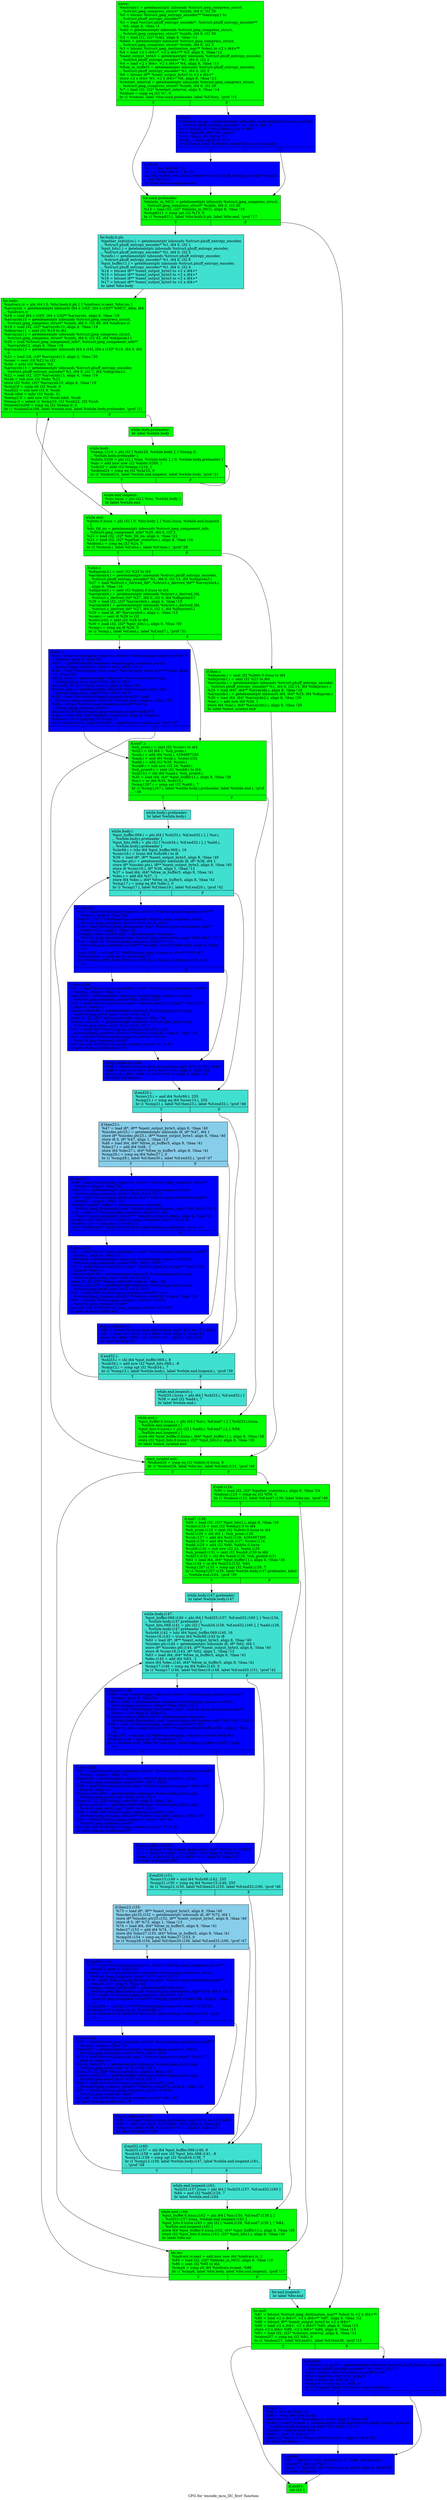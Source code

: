 digraph "CFG for 'encode_mcu_DC_first' function" {
	label="CFG for 'encode_mcu_DC_first' function";

	Node0x55c7e60 [shape=record, style = filled, fillcolor = green, label="{entry:\l  %entropy1 = getelementptr inbounds %struct.jpeg_compress_struct,\l... %struct.jpeg_compress_struct* %cinfo, i64 0, i32 59\l  %0 = bitcast %struct.jpeg_entropy_encoder** %entropy1 to\l... %struct.phuff_entropy_encoder**\l  %1 = load %struct.phuff_entropy_encoder*, %struct.phuff_entropy_encoder**\l... %0, align 8, !tbaa !3\l  %Al2 = getelementptr inbounds %struct.jpeg_compress_struct,\l... %struct.jpeg_compress_struct* %cinfo, i64 0, i32 50\l  %2 = load i32, i32* %Al2, align 8, !tbaa !11\l  %dest = getelementptr inbounds %struct.jpeg_compress_struct,\l... %struct.jpeg_compress_struct* %cinfo, i64 0, i32 5\l  %3 = bitcast %struct.jpeg_destination_mgr** %dest to \<2 x i64\>**\l  %4 = load \<2 x i64\>*, \<2 x i64\>** %3, align 8, !tbaa !12\l  %next_output_byte3 = getelementptr inbounds %struct.phuff_entropy_encoder,\l... %struct.phuff_entropy_encoder* %1, i64 0, i32 2\l  %5 = load \<2 x i64\>, \<2 x i64\>* %4, align 8, !tbaa !13\l  %free_in_buffer5 = getelementptr inbounds %struct.phuff_entropy_encoder,\l... %struct.phuff_entropy_encoder* %1, i64 0, i32 3\l  %6 = bitcast i8** %next_output_byte3 to \<2 x i64\>*\l  store \<2 x i64\> %5, \<2 x i64\>* %6, align 8, !tbaa !13\l  %restart_interval = getelementptr inbounds %struct.jpeg_compress_struct,\l... %struct.jpeg_compress_struct* %cinfo, i64 0, i32 29\l  %7 = load i32, i32* %restart_interval, align 8, !tbaa !14\l  %tobool = icmp eq i32 %7, 0\l  br i1 %tobool, label %for.cond.preheader, label %if.then, !prof !15\l|{<s0>T|<s1>F}}"];
	Node0x55c7e60:s0 -> Node0x55c9bc0;
	Node0x55c7e60:s1 -> Node0x55c9cc0;
	Node0x55c9cc0 [shape=record, style = filled, fillcolor = blue, label="{if.then:                                          \l  %restarts_to_go = getelementptr inbounds %struct.phuff_entropy_encoder,\l... %struct.phuff_entropy_encoder* %1, i64 0, i32 12\l  %8 = bitcast i32* %restarts_to_go to i64*\l  %9 = load i64, i64* %8, align 8\l  %10 = trunc i64 %9 to i32\l  %cmp = icmp eq i32 %10, 0\l  br i1 %cmp, label %if.then6, label %for.cond.preheader\l|{<s0>T|<s1>F}}"];
	Node0x55c9cc0:s0 -> Node0x55c8520;
	Node0x55c9cc0:s1 -> Node0x55c9bc0;
	Node0x55c8520 [shape=record, style = filled, fillcolor = blue, label="{if.then6:                                         \l  %11 = lshr i64 %9, 32\l  %12 = trunc i64 %11 to i32\l  tail call fastcc void @emit_restart(%struct.phuff_entropy_encoder* nonnull\l... %1, i32 %12)\l  br label %for.cond.preheader\l}"];
	Node0x55c8520 -> Node0x55c9bc0;
	Node0x55c9bc0 [shape=record, style = filled, fillcolor = green, label="{for.cond.preheader:                               \l  %blocks_in_MCU = getelementptr inbounds %struct.jpeg_compress_struct,\l... %struct.jpeg_compress_struct* %cinfo, i64 0, i32 45\l  %13 = load i32, i32* %blocks_in_MCU, align 8, !tbaa !16\l  %cmp8211 = icmp sgt i32 %13, 0\l  br i1 %cmp8211, label %for.body.lr.ph, label %for.end, !prof !17\l|{<s0>T|<s1>F}}"];
	Node0x55c9bc0:s0 -> Node0x55caa30;
	Node0x55c9bc0:s1 -> Node0x55cab10;
	Node0x55caa30 [shape=record, style = filled, fillcolor = turquoise, label="{for.body.lr.ph:                                   \l  %gather_statistics.i = getelementptr inbounds %struct.phuff_entropy_encoder,\l... %struct.phuff_entropy_encoder* %1, i64 0, i32 1\l  %put_bits1.i = getelementptr inbounds %struct.phuff_entropy_encoder,\l... %struct.phuff_entropy_encoder* %1, i64 0, i32 5\l  %cinfo.i = getelementptr inbounds %struct.phuff_entropy_encoder,\l... %struct.phuff_entropy_encoder* %1, i64 0, i32 6\l  %put_buffer11.i = getelementptr inbounds %struct.phuff_entropy_encoder,\l... %struct.phuff_entropy_encoder* %1, i64 0, i32 4\l  %14 = bitcast i8** %next_output_byte3 to \<2 x i64\>*\l  %15 = bitcast i8** %next_output_byte3 to \<2 x i64\>*\l  %16 = bitcast i8** %next_output_byte3 to \<2 x i64\>*\l  %17 = bitcast i8** %next_output_byte3 to \<2 x i64\>*\l  br label %for.body\l}"];
	Node0x55caa30 -> Node0x55cb2b0;
	Node0x55cb2b0 [shape=record, style = filled, fillcolor = green, label="{for.body:                                         \l  %indvars.iv = phi i64 [ 0, %for.body.lr.ph ], [ %indvars.iv.next, %for.inc ]\l  %arrayidx = getelementptr inbounds [64 x i16]*, [64 x i16]** %MCU_data, i64\l... %indvars.iv\l  %18 = load [64 x i16]*, [64 x i16]** %arrayidx, align 8, !tbaa !18\l  %arrayidx10 = getelementptr inbounds %struct.jpeg_compress_struct,\l... %struct.jpeg_compress_struct* %cinfo, i64 0, i32 46, i64 %indvars.iv\l  %19 = load i32, i32* %arrayidx10, align 4, !tbaa !19\l  %idxprom11 = sext i32 %19 to i64\l  %arrayidx12 = getelementptr inbounds %struct.jpeg_compress_struct,\l... %struct.jpeg_compress_struct* %cinfo, i64 0, i32 42, i64 %idxprom11\l  %20 = load %struct.jpeg_component_info*, %struct.jpeg_component_info**\l... %arrayidx12, align 8, !tbaa !18\l  %arrayidx13 = getelementptr inbounds [64 x i16], [64 x i16]* %18, i64 0, i64\l... 0\l  %21 = load i16, i16* %arrayidx13, align 2, !tbaa !20\l  %conv = sext i16 %21 to i32\l  %shr = ashr i32 %conv, %2\l  %arrayidx15 = getelementptr inbounds %struct.phuff_entropy_encoder,\l... %struct.phuff_entropy_encoder* %1, i64 0, i32 7, i64 %idxprom11\l  %22 = load i32, i32* %arrayidx15, align 4, !tbaa !19\l  %sub = sub nsw i32 %shr, %22\l  store i32 %shr, i32* %arrayidx15, align 4, !tbaa !19\l  %cmp19 = icmp slt i32 %sub, 0\l  %sub22 = sub nsw i32 0, %sub\l  %sub.lobit = ashr i32 %sub, 31\l  %temp2.0 = add nsw i32 %sub.lobit, %sub\l  %temp.0 = select i1 %cmp19, i32 %sub22, i32 %sub\l  %tobool24208 = icmp eq i32 %temp.0, 0\l  br i1 %tobool24208, label %while.end, label %while.body.preheader, !prof !21\l|{<s0>T|<s1>F}}"];
	Node0x55cb2b0:s0 -> Node0x55cc5c0;
	Node0x55cb2b0:s1 -> Node0x55cc6d0;
	Node0x55cc6d0 [shape=record, style = filled, fillcolor = green, label="{while.body.preheader:                             \l  br label %while.body\l}"];
	Node0x55cc6d0 -> Node0x55cc990;
	Node0x55cc990 [shape=record, style = filled, fillcolor = green, label="{while.body:                                       \l  %temp.1210 = phi i32 [ %shr25, %while.body ], [ %temp.0,\l... %while.body.preheader ]\l  %nbits.0209 = phi i32 [ %inc, %while.body ], [ 0, %while.body.preheader ]\l  %inc = add nuw nsw i32 %nbits.0209, 1\l  %shr25 = ashr i32 %temp.1210, 1\l  %tobool24 = icmp eq i32 %shr25, 0\l  br i1 %tobool24, label %while.end.loopexit, label %while.body, !prof !21\l|{<s0>T|<s1>F}}"];
	Node0x55cc990:s0 -> Node0x55cc750;
	Node0x55cc990:s1 -> Node0x55cc990;
	Node0x55cc750 [shape=record, style = filled, fillcolor = green, label="{while.end.loopexit:                               \l  %inc.lcssa = phi i32 [ %inc, %while.body ]\l  br label %while.end\l}"];
	Node0x55cc750 -> Node0x55cc5c0;
	Node0x55cc5c0 [shape=record, style = filled, fillcolor = green, label="{while.end:                                        \l  %nbits.0.lcssa = phi i32 [ 0, %for.body ], [ %inc.lcssa, %while.end.loopexit\l... ]\l  %dc_tbl_no = getelementptr inbounds %struct.jpeg_component_info,\l... %struct.jpeg_component_info* %20, i64 0, i32 5\l  %23 = load i32, i32* %dc_tbl_no, align 4, !tbaa !22\l  %24 = load i32, i32* %gather_statistics.i, align 8, !tbaa !24\l  %tobool.i = icmp eq i32 %24, 0\l  br i1 %tobool.i, label %if.else.i, label %if.then.i, !prof !28\l|{<s0>T|<s1>F}}"];
	Node0x55cc5c0:s0 -> Node0x55ce7e0;
	Node0x55cc5c0:s1 -> Node0x55ce8c0;
	Node0x55ce8c0 [shape=record, style = filled, fillcolor = green, label="{if.then.i:                                        \l  %idxprom.i = sext i32 %nbits.0.lcssa to i64\l  %idxprom1.i = sext i32 %23 to i64\l  %arrayidx.i = getelementptr inbounds %struct.phuff_entropy_encoder,\l... %struct.phuff_entropy_encoder* %1, i64 0, i32 15, i64 %idxprom1.i\l  %25 = load i64*, i64** %arrayidx.i, align 8, !tbaa !18\l  %arrayidx2.i = getelementptr inbounds i64, i64* %25, i64 %idxprom.i\l  %26 = load i64, i64* %arrayidx2.i, align 8, !tbaa !29\l  %inc.i = add nsw i64 %26, 1\l  store i64 %inc.i, i64* %arrayidx2.i, align 8, !tbaa !29\l  br label %emit_symbol.exit\l}"];
	Node0x55ce8c0 -> Node0x55c1cd0;
	Node0x55ce7e0 [shape=record, style = filled, fillcolor = green, label="{if.else.i:                                        \l  %idxprom3.i = sext i32 %23 to i64\l  %arrayidx4.i = getelementptr inbounds %struct.phuff_entropy_encoder,\l... %struct.phuff_entropy_encoder* %1, i64 0, i32 14, i64 %idxprom3.i\l  %27 = load %struct.c_derived_tbl*, %struct.c_derived_tbl** %arrayidx4.i,\l... align 8, !tbaa !18\l  %idxprom5.i = sext i32 %nbits.0.lcssa to i64\l  %arrayidx6.i = getelementptr inbounds %struct.c_derived_tbl,\l... %struct.c_derived_tbl* %27, i64 0, i32 0, i64 %idxprom5.i\l  %28 = load i32, i32* %arrayidx6.i, align 4, !tbaa !19\l  %arrayidx8.i = getelementptr inbounds %struct.c_derived_tbl,\l... %struct.c_derived_tbl* %27, i64 0, i32 1, i64 %idxprom5.i\l  %29 = load i8, i8* %arrayidx8.i, align 1, !tbaa !13\l  %conv.i = sext i8 %29 to i32\l  %conv.i102 = zext i32 %28 to i64\l  %30 = load i32, i32* %put_bits1.i, align 8, !tbaa !30\l  %cmp.i = icmp eq i8 %29, 0\l  br i1 %cmp.i, label %if.end.i, label %if.end7.i, !prof !31\l|{<s0>T|<s1>F}}"];
	Node0x55ce7e0:s0 -> Node0x55bf650;
	Node0x55ce7e0:s1 -> Node0x55bf730;
	Node0x55bf650 [shape=record, style = filled, fillcolor = blue, label="{if.end.i:                                         \l  %31 = load %struct.jpeg_compress_struct*, %struct.jpeg_compress_struct**\l... %cinfo.i, align 8, !tbaa !32\l  %err.i = getelementptr inbounds %struct.jpeg_compress_struct,\l... %struct.jpeg_compress_struct* %31, i64 0, i32 0\l  %32 = load %struct.jpeg_error_mgr*, %struct.jpeg_error_mgr** %err.i, align\l... 8, !tbaa !33\l  %msg_code.i = getelementptr inbounds %struct.jpeg_error_mgr,\l... %struct.jpeg_error_mgr* %32, i64 0, i32 5\l  store i32 39, i32* %msg_code.i, align 8, !tbaa !34\l  %error_exit.i = getelementptr inbounds %struct.jpeg_error_mgr,\l... %struct.jpeg_error_mgr* %32, i64 0, i32 0\l  %33 = load void (%struct.jpeg_common_struct*)*, void\l... (%struct.jpeg_common_struct*)** %error_exit.i, align 8, !tbaa !36\l  %34 = bitcast %struct.jpeg_compress_struct* %31 to\l... %struct.jpeg_common_struct*\l  tail call void %33(%struct.jpeg_common_struct* %34) #3\l  %.pre = load i32, i32* %gather_statistics.i, align 8, !tbaa !24\l  %tobool.i105 = icmp eq i32 %.pre, 0\l  br i1 %tobool.i105, label %if.end7.i, label %emit_symbol.exit, !prof !37\l|{<s0>T|<s1>F}}"];
	Node0x55bf650:s0 -> Node0x55bf730;
	Node0x55bf650:s1 -> Node0x55c1cd0;
	Node0x55bf730 [shape=record, style = filled, fillcolor = green, label="{if.end7.i:                                        \l  %sh_prom.i = zext i32 %conv.i to i64\l  %shl.i = shl i64 1, %sh_prom.i\l  %sub.i = add i64 %shl.i, 4294967295\l  %and.i = and i64 %sub.i, %conv.i102\l  %add.i = add i32 %30, %conv.i\l  %sub8.i = sub nsw i32 24, %add.i\l  %sh_prom9.i = zext i32 %sub8.i to i64\l  %shl10.i = shl i64 %and.i, %sh_prom9.i\l  %35 = load i64, i64* %put_buffer11.i, align 8, !tbaa !38\l  %or.i = or i64 %35, %shl10.i\l  %cmp1267.i = icmp sgt i32 %add.i, 7\l  br i1 %cmp1267.i, label %while.body.i.preheader, label %while.end.i, !prof\l... !39\l|{<s0>T|<s1>F}}"];
	Node0x55bf730:s0 -> Node0x55c09e0;
	Node0x55bf730:s1 -> Node0x55c0ae0;
	Node0x55c09e0 [shape=record, style = filled, fillcolor = turquoise, label="{while.body.i.preheader:                           \l  br label %while.body.i\l}"];
	Node0x55c09e0 -> Node0x55d94f0;
	Node0x55d94f0 [shape=record, style = filled, fillcolor = turquoise, label="{while.body.i:                                     \l  %put_buffer.069.i = phi i64 [ %shl33.i, %if.end32.i ], [ %or.i,\l... %while.body.i.preheader ]\l  %put_bits.068.i = phi i32 [ %sub34.i, %if.end32.i ], [ %add.i,\l... %while.body.i.preheader ]\l  %shr66.i = lshr i64 %put_buffer.069.i, 16\l  %conv16.i = trunc i64 %shr66.i to i8\l  %36 = load i8*, i8** %next_output_byte3, align 8, !tbaa !40\l  %incdec.ptr.i = getelementptr inbounds i8, i8* %36, i64 1\l  store i8* %incdec.ptr.i, i8** %next_output_byte3, align 8, !tbaa !40\l  store i8 %conv16.i, i8* %36, align 1, !tbaa !13\l  %37 = load i64, i64* %free_in_buffer5, align 8, !tbaa !41\l  %dec.i = add i64 %37, -1\l  store i64 %dec.i, i64* %free_in_buffer5, align 8, !tbaa !41\l  %cmp17.i = icmp eq i64 %dec.i, 0\l  br i1 %cmp17.i, label %if.then19.i, label %if.end20.i, !prof !42\l|{<s0>T|<s1>F}}"];
	Node0x55d94f0:s0 -> Node0x55ccfd0;
	Node0x55d94f0:s1 -> Node0x55cd0b0;
	Node0x55ccfd0 [shape=record, style = filled, fillcolor = blue, label="{if.then19.i:                                      \l  %38 = load %struct.jpeg_compress_struct*, %struct.jpeg_compress_struct**\l... %cinfo.i, align 8, !tbaa !32\l  %dest1.i181 = getelementptr inbounds %struct.jpeg_compress_struct,\l... %struct.jpeg_compress_struct* %38, i64 0, i32 5\l  %39 = load %struct.jpeg_destination_mgr*, %struct.jpeg_destination_mgr**\l... %dest1.i181, align 8, !tbaa !12\l  %empty_output_buffer.i182 = getelementptr inbounds\l... %struct.jpeg_destination_mgr, %struct.jpeg_destination_mgr* %39, i64 0, i32 3\l  %40 = load i32 (%struct.jpeg_compress_struct*)*, i32\l... (%struct.jpeg_compress_struct*)** %empty_output_buffer.i182, align 8, !tbaa\l... !43\l  %call.i183 = tail call i32 %40(%struct.jpeg_compress_struct* %38) #3\l  %tobool.i184 = icmp eq i32 %call.i183, 0\l  br i1 %tobool.i184, label %if.then.i188, label %dump_buffer.exit193, !prof\l... !45\l|{<s0>T|<s1>F}}"];
	Node0x55ccfd0:s0 -> Node0x55dc330;
	Node0x55ccfd0:s1 -> Node0x55dc440;
	Node0x55dc330 [shape=record, style = filled, fillcolor = blue, label="{if.then.i188:                                     \l  %41 = load %struct.jpeg_compress_struct*, %struct.jpeg_compress_struct**\l... %cinfo.i, align 8, !tbaa !32\l  %err.i185 = getelementptr inbounds %struct.jpeg_compress_struct,\l... %struct.jpeg_compress_struct* %41, i64 0, i32 0\l  %42 = load %struct.jpeg_error_mgr*, %struct.jpeg_error_mgr** %err.i185,\l... align 8, !tbaa !33\l  %msg_code.i186 = getelementptr inbounds %struct.jpeg_error_mgr,\l... %struct.jpeg_error_mgr* %42, i64 0, i32 5\l  store i32 22, i32* %msg_code.i186, align 8, !tbaa !34\l  %error_exit.i187 = getelementptr inbounds %struct.jpeg_error_mgr,\l... %struct.jpeg_error_mgr* %42, i64 0, i32 0\l  %43 = load void (%struct.jpeg_common_struct*)*, void\l... (%struct.jpeg_common_struct*)** %error_exit.i187, align 8, !tbaa !36\l  %44 = bitcast %struct.jpeg_compress_struct* %41 to\l... %struct.jpeg_common_struct*\l  tail call void %43(%struct.jpeg_common_struct* %44) #3\l  br label %dump_buffer.exit193\l}"];
	Node0x55dc330 -> Node0x55dc440;
	Node0x55dc440 [shape=record, style = filled, fillcolor = blue, label="{dump_buffer.exit193:                              \l  %45 = bitcast %struct.jpeg_destination_mgr* %39 to \<2 x i64\>*\l  %46 = load \<2 x i64\>, \<2 x i64\>* %45, align 8, !tbaa !13\l  store \<2 x i64\> %46, \<2 x i64\>* %14, align 8, !tbaa !13\l  br label %if.end20.i\l}"];
	Node0x55dc440 -> Node0x55cd0b0;
	Node0x55cd0b0 [shape=record, style = filled, fillcolor = turquoise, label="{if.end20.i:                                       \l  %conv15.i = and i64 %shr66.i, 255\l  %cmp21.i = icmp eq i64 %conv15.i, 255\l  br i1 %cmp21.i, label %if.then23.i, label %if.end32.i, !prof !46\l|{<s0>T|<s1>F}}"];
	Node0x55cd0b0:s0 -> Node0x55af860;
	Node0x55cd0b0:s1 -> Node0x55d9610;
	Node0x55af860 [shape=record, style = filled, fillcolor = skyblue, label="{if.then23.i:                                      \l  %47 = load i8*, i8** %next_output_byte3, align 8, !tbaa !40\l  %incdec.ptr25.i = getelementptr inbounds i8, i8* %47, i64 1\l  store i8* %incdec.ptr25.i, i8** %next_output_byte3, align 8, !tbaa !40\l  store i8 0, i8* %47, align 1, !tbaa !13\l  %48 = load i64, i64* %free_in_buffer5, align 8, !tbaa !41\l  %dec27.i = add i64 %48, -1\l  store i64 %dec27.i, i64* %free_in_buffer5, align 8, !tbaa !41\l  %cmp28.i = icmp eq i64 %dec27.i, 0\l  br i1 %cmp28.i, label %if.then30.i, label %if.end32.i, !prof !47\l|{<s0>T|<s1>F}}"];
	Node0x55af860:s0 -> Node0x55ddb50;
	Node0x55af860:s1 -> Node0x55d9610;
	Node0x55ddb50 [shape=record, style = filled, fillcolor = blue, label="{if.then30.i:                                      \l  %49 = load %struct.jpeg_compress_struct*, %struct.jpeg_compress_struct**\l... %cinfo.i, align 8, !tbaa !32\l  %dest1.i = getelementptr inbounds %struct.jpeg_compress_struct,\l... %struct.jpeg_compress_struct* %49, i64 0, i32 5\l  %50 = load %struct.jpeg_destination_mgr*, %struct.jpeg_destination_mgr**\l... %dest1.i, align 8, !tbaa !12\l  %empty_output_buffer.i = getelementptr inbounds\l... %struct.jpeg_destination_mgr, %struct.jpeg_destination_mgr* %50, i64 0, i32 3\l  %51 = load i32 (%struct.jpeg_compress_struct*)*, i32\l... (%struct.jpeg_compress_struct*)** %empty_output_buffer.i, align 8, !tbaa !43\l  %call.i = tail call i32 %51(%struct.jpeg_compress_struct* %49) #3\l  %tobool.i107 = icmp eq i32 %call.i, 0\l  br i1 %tobool.i107, label %if.then.i111, label %dump_buffer.exit, !prof !45\l|{<s0>T|<s1>F}}"];
	Node0x55ddb50:s0 -> Node0x55de800;
	Node0x55ddb50:s1 -> Node0x55de910;
	Node0x55de800 [shape=record, style = filled, fillcolor = blue, label="{if.then.i111:                                     \l  %52 = load %struct.jpeg_compress_struct*, %struct.jpeg_compress_struct**\l... %cinfo.i, align 8, !tbaa !32\l  %err.i108 = getelementptr inbounds %struct.jpeg_compress_struct,\l... %struct.jpeg_compress_struct* %52, i64 0, i32 0\l  %53 = load %struct.jpeg_error_mgr*, %struct.jpeg_error_mgr** %err.i108,\l... align 8, !tbaa !33\l  %msg_code.i109 = getelementptr inbounds %struct.jpeg_error_mgr,\l... %struct.jpeg_error_mgr* %53, i64 0, i32 5\l  store i32 22, i32* %msg_code.i109, align 8, !tbaa !34\l  %error_exit.i110 = getelementptr inbounds %struct.jpeg_error_mgr,\l... %struct.jpeg_error_mgr* %53, i64 0, i32 0\l  %54 = load void (%struct.jpeg_common_struct*)*, void\l... (%struct.jpeg_common_struct*)** %error_exit.i110, align 8, !tbaa !36\l  %55 = bitcast %struct.jpeg_compress_struct* %52 to\l... %struct.jpeg_common_struct*\l  tail call void %54(%struct.jpeg_common_struct* %55) #3\l  br label %dump_buffer.exit\l}"];
	Node0x55de800 -> Node0x55de910;
	Node0x55de910 [shape=record, style = filled, fillcolor = blue, label="{dump_buffer.exit:                                 \l  %56 = bitcast %struct.jpeg_destination_mgr* %50 to \<2 x i64\>*\l  %57 = load \<2 x i64\>, \<2 x i64\>* %56, align 8, !tbaa !13\l  store \<2 x i64\> %57, \<2 x i64\>* %15, align 8, !tbaa !13\l  br label %if.end32.i\l}"];
	Node0x55de910 -> Node0x55d9610;
	Node0x55d9610 [shape=record, style = filled, fillcolor = turquoise, label="{if.end32.i:                                       \l  %shl33.i = shl i64 %put_buffer.069.i, 8\l  %sub34.i = add nsw i32 %put_bits.068.i, -8\l  %cmp12.i = icmp sgt i32 %sub34.i, 7\l  br i1 %cmp12.i, label %while.body.i, label %while.end.loopexit.i, !prof !39\l|{<s0>T|<s1>F}}"];
	Node0x55d9610:s0 -> Node0x55d94f0;
	Node0x55d9610:s1 -> Node0x55df910;
	Node0x55df910 [shape=record, style = filled, fillcolor = turquoise, label="{while.end.loopexit.i:                             \l  %shl33.i.lcssa = phi i64 [ %shl33.i, %if.end32.i ]\l  %58 = and i32 %add.i, 7\l  br label %while.end.i\l}"];
	Node0x55df910 -> Node0x55c0ae0;
	Node0x55c0ae0 [shape=record, style = filled, fillcolor = green, label="{while.end.i:                                      \l  %put_buffer.0.lcssa.i = phi i64 [ %or.i, %if.end7.i ], [ %shl33.i.lcssa,\l... %while.end.loopexit.i ]\l  %put_bits.0.lcssa.i = phi i32 [ %add.i, %if.end7.i ], [ %58,\l... %while.end.loopexit.i ]\l  store i64 %put_buffer.0.lcssa.i, i64* %put_buffer11.i, align 8, !tbaa !38\l  store i32 %put_bits.0.lcssa.i, i32* %put_bits1.i, align 8, !tbaa !30\l  br label %emit_symbol.exit\l}"];
	Node0x55c0ae0 -> Node0x55c1cd0;
	Node0x55c1cd0 [shape=record, style = filled, fillcolor = green, label="{emit_symbol.exit:                                 \l  %tobool26 = icmp eq i32 %nbits.0.lcssa, 0\l  br i1 %tobool26, label %for.inc, label %if.end.i124, !prof !48\l|{<s0>T|<s1>F}}"];
	Node0x55c1cd0:s0 -> Node0x55cb400;
	Node0x55c1cd0:s1 -> Node0x55e03f0;
	Node0x55e03f0 [shape=record, style = filled, fillcolor = green, label="{if.end.i124:                                      \l  %59 = load i32, i32* %gather_statistics.i, align 8, !tbaa !24\l  %tobool.i123 = icmp eq i32 %59, 0\l  br i1 %tobool.i123, label %if.end7.i136, label %for.inc, !prof !49\l|{<s0>T|<s1>F}}"];
	Node0x55e03f0:s0 -> Node0x55e0690;
	Node0x55e03f0:s1 -> Node0x55cb400;
	Node0x55e0690 [shape=record, style = filled, fillcolor = green, label="{if.end7.i136:                                     \l  %60 = load i32, i32* %put_bits1.i, align 8, !tbaa !30\l  %conv.i114 = zext i32 %temp2.0 to i64\l  %sh_prom.i125 = zext i32 %nbits.0.lcssa to i64\l  %shl.i126 = shl i64 1, %sh_prom.i125\l  %sub.i127 = add i64 %shl.i126, 4294967295\l  %and.i128 = and i64 %sub.i127, %conv.i114\l  %add.i129 = add i32 %60, %nbits.0.lcssa\l  %sub8.i130 = sub nsw i32 24, %add.i129\l  %sh_prom9.i131 = zext i32 %sub8.i130 to i64\l  %shl10.i132 = shl i64 %and.i128, %sh_prom9.i131\l  %61 = load i64, i64* %put_buffer11.i, align 8, !tbaa !38\l  %or.i134 = or i64 %shl10.i132, %61\l  %cmp1267.i135 = icmp sgt i32 %add.i129, 7\l  br i1 %cmp1267.i135, label %while.body.i147.preheader, label\l... %while.end.i164, !prof !39\l|{<s0>T|<s1>F}}"];
	Node0x55e0690:s0 -> Node0x55e10c0;
	Node0x55e0690:s1 -> Node0x55e11e0;
	Node0x55e10c0 [shape=record, style = filled, fillcolor = turquoise, label="{while.body.i147.preheader:                        \l  br label %while.body.i147\l}"];
	Node0x55e10c0 -> Node0x55e1350;
	Node0x55e1350 [shape=record, style = filled, fillcolor = turquoise, label="{while.body.i147:                                  \l  %put_buffer.069.i140 = phi i64 [ %shl33.i157, %if.end32.i160 ], [ %or.i134,\l... %while.body.i147.preheader ]\l  %put_bits.068.i141 = phi i32 [ %sub34.i158, %if.end32.i160 ], [ %add.i129,\l... %while.body.i147.preheader ]\l  %shr66.i142 = lshr i64 %put_buffer.069.i140, 16\l  %conv16.i143 = trunc i64 %shr66.i142 to i8\l  %62 = load i8*, i8** %next_output_byte3, align 8, !tbaa !40\l  %incdec.ptr.i144 = getelementptr inbounds i8, i8* %62, i64 1\l  store i8* %incdec.ptr.i144, i8** %next_output_byte3, align 8, !tbaa !40\l  store i8 %conv16.i143, i8* %62, align 1, !tbaa !13\l  %63 = load i64, i64* %free_in_buffer5, align 8, !tbaa !41\l  %dec.i145 = add i64 %63, -1\l  store i64 %dec.i145, i64* %free_in_buffer5, align 8, !tbaa !41\l  %cmp17.i146 = icmp eq i64 %dec.i145, 0\l  br i1 %cmp17.i146, label %if.then19.i148, label %if.end20.i151, !prof !42\l|{<s0>T|<s1>F}}"];
	Node0x55e1350:s0 -> Node0x55e1d80;
	Node0x55e1350:s1 -> Node0x55e1e60;
	Node0x55e1d80 [shape=record, style = filled, fillcolor = blue, label="{if.then19.i148:                                   \l  %64 = load %struct.jpeg_compress_struct*, %struct.jpeg_compress_struct**\l... %cinfo.i, align 8, !tbaa !32\l  %dest1.i195 = getelementptr inbounds %struct.jpeg_compress_struct,\l... %struct.jpeg_compress_struct* %64, i64 0, i32 5\l  %65 = load %struct.jpeg_destination_mgr*, %struct.jpeg_destination_mgr**\l... %dest1.i195, align 8, !tbaa !12\l  %empty_output_buffer.i196 = getelementptr inbounds\l... %struct.jpeg_destination_mgr, %struct.jpeg_destination_mgr* %65, i64 0, i32 3\l  %66 = load i32 (%struct.jpeg_compress_struct*)*, i32\l... (%struct.jpeg_compress_struct*)** %empty_output_buffer.i196, align 8, !tbaa\l... !43\l  %call.i197 = tail call i32 %66(%struct.jpeg_compress_struct* %64) #3\l  %tobool.i198 = icmp eq i32 %call.i197, 0\l  br i1 %tobool.i198, label %if.then.i202, label %dump_buffer.exit207, !prof\l... !45\l|{<s0>T|<s1>F}}"];
	Node0x55e1d80:s0 -> Node0x55c8980;
	Node0x55e1d80:s1 -> Node0x55c8a90;
	Node0x55c8980 [shape=record, style = filled, fillcolor = blue, label="{if.then.i202:                                     \l  %67 = load %struct.jpeg_compress_struct*, %struct.jpeg_compress_struct**\l... %cinfo.i, align 8, !tbaa !32\l  %err.i199 = getelementptr inbounds %struct.jpeg_compress_struct,\l... %struct.jpeg_compress_struct* %67, i64 0, i32 0\l  %68 = load %struct.jpeg_error_mgr*, %struct.jpeg_error_mgr** %err.i199,\l... align 8, !tbaa !33\l  %msg_code.i200 = getelementptr inbounds %struct.jpeg_error_mgr,\l... %struct.jpeg_error_mgr* %68, i64 0, i32 5\l  store i32 22, i32* %msg_code.i200, align 8, !tbaa !34\l  %error_exit.i201 = getelementptr inbounds %struct.jpeg_error_mgr,\l... %struct.jpeg_error_mgr* %68, i64 0, i32 0\l  %69 = load void (%struct.jpeg_common_struct*)*, void\l... (%struct.jpeg_common_struct*)** %error_exit.i201, align 8, !tbaa !36\l  %70 = bitcast %struct.jpeg_compress_struct* %67 to\l... %struct.jpeg_common_struct*\l  tail call void %69(%struct.jpeg_common_struct* %70) #3\l  br label %dump_buffer.exit207\l}"];
	Node0x55c8980 -> Node0x55c8a90;
	Node0x55c8a90 [shape=record, style = filled, fillcolor = blue, label="{dump_buffer.exit207:                              \l  %71 = bitcast %struct.jpeg_destination_mgr* %65 to \<2 x i64\>*\l  %72 = load \<2 x i64\>, \<2 x i64\>* %71, align 8, !tbaa !13\l  store \<2 x i64\> %72, \<2 x i64\>* %16, align 8, !tbaa !13\l  br label %if.end20.i151\l}"];
	Node0x55c8a90 -> Node0x55e1e60;
	Node0x55e1e60 [shape=record, style = filled, fillcolor = turquoise, label="{if.end20.i151:                                    \l  %conv15.i149 = and i64 %shr66.i142, 255\l  %cmp21.i150 = icmp eq i64 %conv15.i149, 255\l  br i1 %cmp21.i150, label %if.then23.i155, label %if.end32.i160, !prof !46\l|{<s0>T|<s1>F}}"];
	Node0x55e1e60:s0 -> Node0x55e3ab0;
	Node0x55e1e60:s1 -> Node0x55e1470;
	Node0x55e3ab0 [shape=record, style = filled, fillcolor = skyblue, label="{if.then23.i155:                                   \l  %73 = load i8*, i8** %next_output_byte3, align 8, !tbaa !40\l  %incdec.ptr25.i152 = getelementptr inbounds i8, i8* %73, i64 1\l  store i8* %incdec.ptr25.i152, i8** %next_output_byte3, align 8, !tbaa !40\l  store i8 0, i8* %73, align 1, !tbaa !13\l  %74 = load i64, i64* %free_in_buffer5, align 8, !tbaa !41\l  %dec27.i153 = add i64 %74, -1\l  store i64 %dec27.i153, i64* %free_in_buffer5, align 8, !tbaa !41\l  %cmp28.i154 = icmp eq i64 %dec27.i153, 0\l  br i1 %cmp28.i154, label %if.then30.i156, label %if.end32.i160, !prof !47\l|{<s0>T|<s1>F}}"];
	Node0x55e3ab0:s0 -> Node0x55e4600;
	Node0x55e3ab0:s1 -> Node0x55e1470;
	Node0x55e4600 [shape=record, style = filled, fillcolor = blue, label="{if.then30.i156:                                   \l  %75 = load %struct.jpeg_compress_struct*, %struct.jpeg_compress_struct**\l... %cinfo.i, align 8, !tbaa !32\l  %dest1.i167 = getelementptr inbounds %struct.jpeg_compress_struct,\l... %struct.jpeg_compress_struct* %75, i64 0, i32 5\l  %76 = load %struct.jpeg_destination_mgr*, %struct.jpeg_destination_mgr**\l... %dest1.i167, align 8, !tbaa !12\l  %empty_output_buffer.i168 = getelementptr inbounds\l... %struct.jpeg_destination_mgr, %struct.jpeg_destination_mgr* %76, i64 0, i32 3\l  %77 = load i32 (%struct.jpeg_compress_struct*)*, i32\l... (%struct.jpeg_compress_struct*)** %empty_output_buffer.i168, align 8, !tbaa\l... !43\l  %call.i169 = tail call i32 %77(%struct.jpeg_compress_struct* %75) #3\l  %tobool.i170 = icmp eq i32 %call.i169, 0\l  br i1 %tobool.i170, label %if.then.i174, label %dump_buffer.exit179, !prof\l... !45\l|{<s0>T|<s1>F}}"];
	Node0x55e4600:s0 -> Node0x55e51b0;
	Node0x55e4600:s1 -> Node0x55e52c0;
	Node0x55e51b0 [shape=record, style = filled, fillcolor = blue, label="{if.then.i174:                                     \l  %78 = load %struct.jpeg_compress_struct*, %struct.jpeg_compress_struct**\l... %cinfo.i, align 8, !tbaa !32\l  %err.i171 = getelementptr inbounds %struct.jpeg_compress_struct,\l... %struct.jpeg_compress_struct* %78, i64 0, i32 0\l  %79 = load %struct.jpeg_error_mgr*, %struct.jpeg_error_mgr** %err.i171,\l... align 8, !tbaa !33\l  %msg_code.i172 = getelementptr inbounds %struct.jpeg_error_mgr,\l... %struct.jpeg_error_mgr* %79, i64 0, i32 5\l  store i32 22, i32* %msg_code.i172, align 8, !tbaa !34\l  %error_exit.i173 = getelementptr inbounds %struct.jpeg_error_mgr,\l... %struct.jpeg_error_mgr* %79, i64 0, i32 0\l  %80 = load void (%struct.jpeg_common_struct*)*, void\l... (%struct.jpeg_common_struct*)** %error_exit.i173, align 8, !tbaa !36\l  %81 = bitcast %struct.jpeg_compress_struct* %78 to\l... %struct.jpeg_common_struct*\l  tail call void %80(%struct.jpeg_common_struct* %81) #3\l  br label %dump_buffer.exit179\l}"];
	Node0x55e51b0 -> Node0x55e52c0;
	Node0x55e52c0 [shape=record, style = filled, fillcolor = blue, label="{dump_buffer.exit179:                              \l  %82 = bitcast %struct.jpeg_destination_mgr* %76 to \<2 x i64\>*\l  %83 = load \<2 x i64\>, \<2 x i64\>* %82, align 8, !tbaa !13\l  store \<2 x i64\> %83, \<2 x i64\>* %17, align 8, !tbaa !13\l  br label %if.end32.i160\l}"];
	Node0x55e52c0 -> Node0x55e1470;
	Node0x55e1470 [shape=record, style = filled, fillcolor = turquoise, label="{if.end32.i160:                                    \l  %shl33.i157 = shl i64 %put_buffer.069.i140, 8\l  %sub34.i158 = add nsw i32 %put_bits.068.i141, -8\l  %cmp12.i159 = icmp sgt i32 %sub34.i158, 7\l  br i1 %cmp12.i159, label %while.body.i147, label %while.end.loopexit.i161,\l... !prof !39\l|{<s0>T|<s1>F}}"];
	Node0x55e1470:s0 -> Node0x55e1350;
	Node0x55e1470:s1 -> Node0x55e5c80;
	Node0x55e5c80 [shape=record, style = filled, fillcolor = turquoise, label="{while.end.loopexit.i161:                          \l  %shl33.i157.lcssa = phi i64 [ %shl33.i157, %if.end32.i160 ]\l  %84 = and i32 %add.i129, 7\l  br label %while.end.i164\l}"];
	Node0x55e5c80 -> Node0x55e11e0;
	Node0x55e11e0 [shape=record, style = filled, fillcolor = green, label="{while.end.i164:                                   \l  %put_buffer.0.lcssa.i162 = phi i64 [ %or.i134, %if.end7.i136 ], [\l... %shl33.i157.lcssa, %while.end.loopexit.i161 ]\l  %put_bits.0.lcssa.i163 = phi i32 [ %add.i129, %if.end7.i136 ], [ %84,\l... %while.end.loopexit.i161 ]\l  store i64 %put_buffer.0.lcssa.i162, i64* %put_buffer11.i, align 8, !tbaa !38\l  store i32 %put_bits.0.lcssa.i163, i32* %put_bits1.i, align 8, !tbaa !30\l  br label %for.inc\l}"];
	Node0x55e11e0 -> Node0x55cb400;
	Node0x55cb400 [shape=record, style = filled, fillcolor = green, label="{for.inc:                                          \l  %indvars.iv.next = add nuw nsw i64 %indvars.iv, 1\l  %85 = load i32, i32* %blocks_in_MCU, align 8, !tbaa !16\l  %86 = sext i32 %85 to i64\l  %cmp8 = icmp slt i64 %indvars.iv.next, %86\l  br i1 %cmp8, label %for.body, label %for.end.loopexit, !prof !17\l|{<s0>T|<s1>F}}"];
	Node0x55cb400:s0 -> Node0x55cb2b0;
	Node0x55cb400:s1 -> Node0x55dad50;
	Node0x55dad50 [shape=record, style = filled, fillcolor = turquoise, label="{for.end.loopexit:                                 \l  br label %for.end\l}"];
	Node0x55dad50 -> Node0x55cab10;
	Node0x55cab10 [shape=record, style = filled, fillcolor = green, label="{for.end:                                          \l  %87 = bitcast %struct.jpeg_destination_mgr** %dest to \<2 x i64\>**\l  %88 = load \<2 x i64\>*, \<2 x i64\>** %87, align 8, !tbaa !12\l  %89 = bitcast i8** %next_output_byte3 to \<2 x i64\>*\l  %90 = load \<2 x i64\>, \<2 x i64\>* %89, align 8, !tbaa !13\l  store \<2 x i64\> %90, \<2 x i64\>* %88, align 8, !tbaa !13\l  %91 = load i32, i32* %restart_interval, align 8, !tbaa !14\l  %tobool37 = icmp eq i32 %91, 0\l  br i1 %tobool37, label %if.end51, label %if.then38, !prof !15\l|{<s0>T|<s1>F}}"];
	Node0x55cab10:s0 -> Node0x55db110;
	Node0x55cab10:s1 -> Node0x55db1f0;
	Node0x55db1f0 [shape=record, style = filled, fillcolor = blue, label="{if.then38:                                        \l  %restarts_to_go39 = getelementptr inbounds %struct.phuff_entropy_encoder,\l... %struct.phuff_entropy_encoder* %1, i64 0, i32 12\l  %92 = bitcast i32* %restarts_to_go39 to i64*\l  %93 = load i64, i64* %92, align 8\l  %94 = trunc i64 %93 to i32\l  %cmp40 = icmp eq i32 %94, 0\l  br i1 %cmp40, label %if.then42, label %if.end48\l|{<s0>T|<s1>F}}"];
	Node0x55db1f0:s0 -> Node0x55ceea0;
	Node0x55db1f0:s1 -> Node0x55cef50;
	Node0x55ceea0 [shape=record, style = filled, fillcolor = blue, label="{if.then42:                                        \l  %95 = lshr i64 %93, 32\l  %96 = trunc i64 %95 to i32\l  store i32 %91, i32* %restarts_to_go39, align 8, !tbaa !50\l  %next_restart_num45 = getelementptr inbounds %struct.phuff_entropy_encoder,\l... %struct.phuff_entropy_encoder* %1, i64 0, i32 13\l  %inc46 = add nsw i32 %96, 1\l  %and = and i32 %inc46, 7\l  store i32 %and, i32* %next_restart_num45, align 4, !tbaa !51\l  br label %if.end48\l}"];
	Node0x55ceea0 -> Node0x55cef50;
	Node0x55cef50 [shape=record, style = filled, fillcolor = blue, label="{if.end48:                                         \l  %97 = phi i32 [ %91, %if.then42 ], [ %94, %if.then38 ]\l  %dec50 = add i32 %97, -1\l  store i32 %dec50, i32* %restarts_to_go39, align 8, !tbaa !50\l  br label %if.end51\l}"];
	Node0x55cef50 -> Node0x55db110;
	Node0x55db110 [shape=record, style = filled, fillcolor = green, label="{if.end51:                                         \l  ret i32 1\l}"];
}
